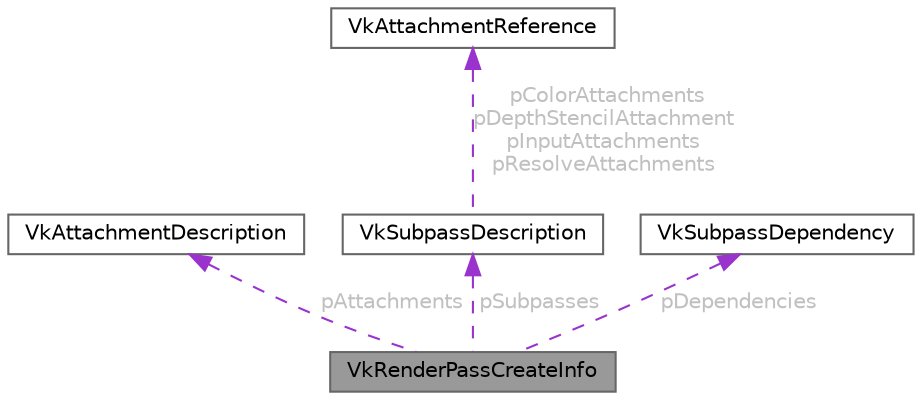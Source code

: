 digraph "VkRenderPassCreateInfo"
{
 // LATEX_PDF_SIZE
  bgcolor="transparent";
  edge [fontname=Helvetica,fontsize=10,labelfontname=Helvetica,labelfontsize=10];
  node [fontname=Helvetica,fontsize=10,shape=box,height=0.2,width=0.4];
  Node1 [id="Node000001",label="VkRenderPassCreateInfo",height=0.2,width=0.4,color="gray40", fillcolor="grey60", style="filled", fontcolor="black",tooltip=" "];
  Node2 -> Node1 [id="edge5_Node000001_Node000002",dir="back",color="darkorchid3",style="dashed",tooltip=" ",label=" pAttachments",fontcolor="grey" ];
  Node2 [id="Node000002",label="VkAttachmentDescription",height=0.2,width=0.4,color="gray40", fillcolor="white", style="filled",URL="$struct_vk_attachment_description.html",tooltip=" "];
  Node3 -> Node1 [id="edge6_Node000001_Node000003",dir="back",color="darkorchid3",style="dashed",tooltip=" ",label=" pSubpasses",fontcolor="grey" ];
  Node3 [id="Node000003",label="VkSubpassDescription",height=0.2,width=0.4,color="gray40", fillcolor="white", style="filled",URL="$struct_vk_subpass_description.html",tooltip=" "];
  Node4 -> Node3 [id="edge7_Node000003_Node000004",dir="back",color="darkorchid3",style="dashed",tooltip=" ",label=" pColorAttachments\npDepthStencilAttachment\npInputAttachments\npResolveAttachments",fontcolor="grey" ];
  Node4 [id="Node000004",label="VkAttachmentReference",height=0.2,width=0.4,color="gray40", fillcolor="white", style="filled",URL="$struct_vk_attachment_reference.html",tooltip=" "];
  Node5 -> Node1 [id="edge8_Node000001_Node000005",dir="back",color="darkorchid3",style="dashed",tooltip=" ",label=" pDependencies",fontcolor="grey" ];
  Node5 [id="Node000005",label="VkSubpassDependency",height=0.2,width=0.4,color="gray40", fillcolor="white", style="filled",URL="$struct_vk_subpass_dependency.html",tooltip=" "];
}
